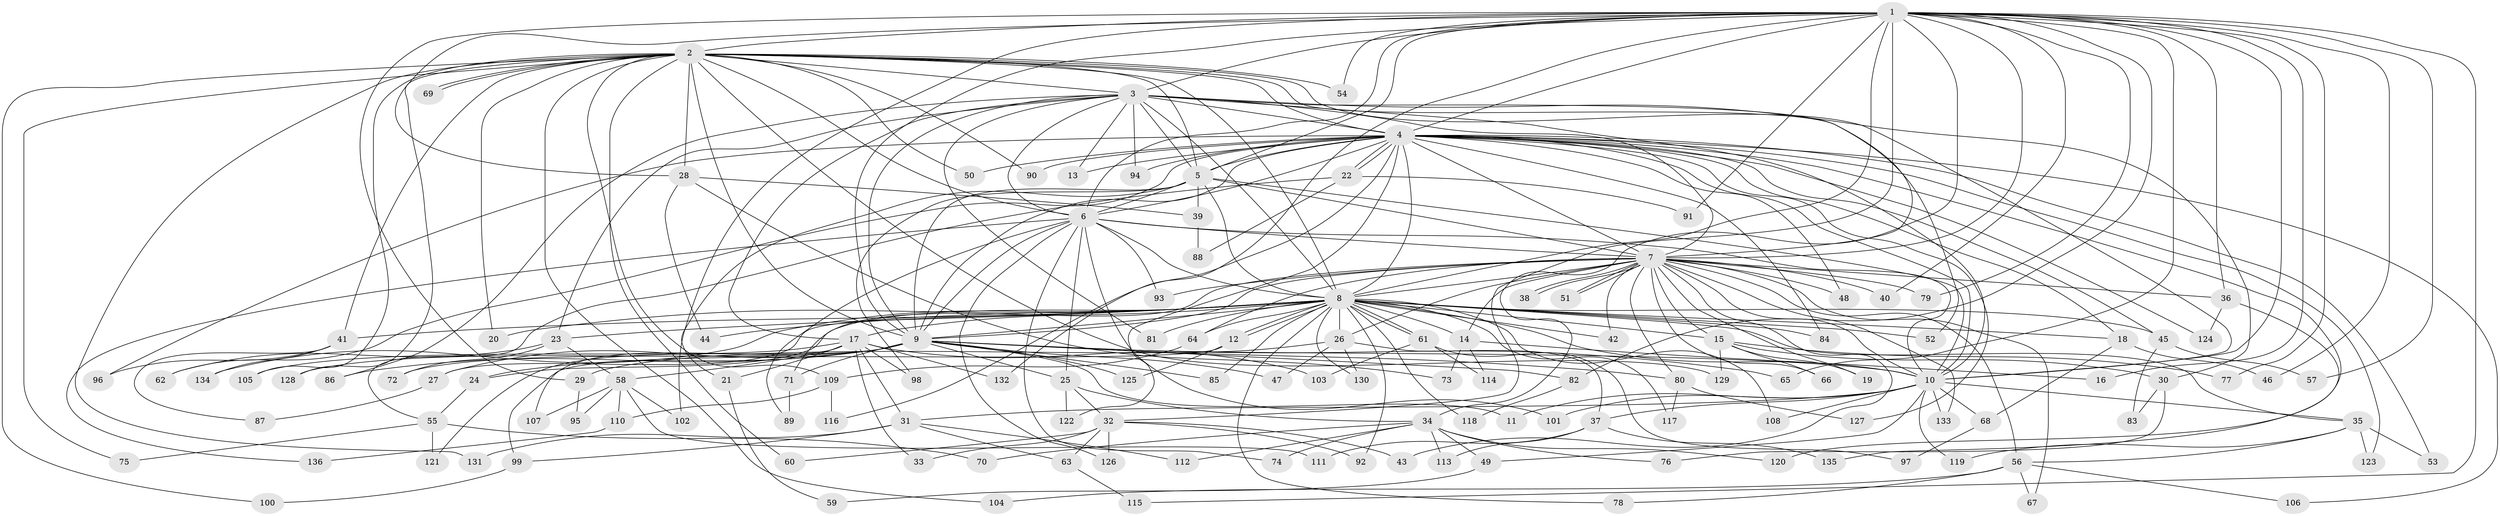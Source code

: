 // coarse degree distribution, {47: 0.009259259259259259, 23: 0.009259259259259259, 13: 0.009259259259259259, 27: 0.009259259259259259, 11: 0.009259259259259259, 32: 0.009259259259259259, 21: 0.009259259259259259, 17: 0.009259259259259259, 2: 0.6018518518518519, 3: 0.08333333333333333, 4: 0.05555555555555555, 6: 0.046296296296296294, 10: 0.009259259259259259, 5: 0.07407407407407407, 7: 0.018518518518518517, 9: 0.009259259259259259, 1: 0.027777777777777776}
// Generated by graph-tools (version 1.1) at 2025/51/02/27/25 19:51:45]
// undirected, 136 vertices, 297 edges
graph export_dot {
graph [start="1"]
  node [color=gray90,style=filled];
  1;
  2;
  3;
  4;
  5;
  6;
  7;
  8;
  9;
  10;
  11;
  12;
  13;
  14;
  15;
  16;
  17;
  18;
  19;
  20;
  21;
  22;
  23;
  24;
  25;
  26;
  27;
  28;
  29;
  30;
  31;
  32;
  33;
  34;
  35;
  36;
  37;
  38;
  39;
  40;
  41;
  42;
  43;
  44;
  45;
  46;
  47;
  48;
  49;
  50;
  51;
  52;
  53;
  54;
  55;
  56;
  57;
  58;
  59;
  60;
  61;
  62;
  63;
  64;
  65;
  66;
  67;
  68;
  69;
  70;
  71;
  72;
  73;
  74;
  75;
  76;
  77;
  78;
  79;
  80;
  81;
  82;
  83;
  84;
  85;
  86;
  87;
  88;
  89;
  90;
  91;
  92;
  93;
  94;
  95;
  96;
  97;
  98;
  99;
  100;
  101;
  102;
  103;
  104;
  105;
  106;
  107;
  108;
  109;
  110;
  111;
  112;
  113;
  114;
  115;
  116;
  117;
  118;
  119;
  120;
  121;
  122;
  123;
  124;
  125;
  126;
  127;
  128;
  129;
  130;
  131;
  132;
  133;
  134;
  135;
  136;
  1 -- 2;
  1 -- 3;
  1 -- 4;
  1 -- 5;
  1 -- 6;
  1 -- 7;
  1 -- 8;
  1 -- 9;
  1 -- 10;
  1 -- 16;
  1 -- 28;
  1 -- 29;
  1 -- 32;
  1 -- 34;
  1 -- 36;
  1 -- 40;
  1 -- 46;
  1 -- 54;
  1 -- 57;
  1 -- 65;
  1 -- 77;
  1 -- 79;
  1 -- 82;
  1 -- 91;
  1 -- 102;
  1 -- 115;
  1 -- 132;
  2 -- 3;
  2 -- 4;
  2 -- 5;
  2 -- 6;
  2 -- 7;
  2 -- 8;
  2 -- 9;
  2 -- 10;
  2 -- 20;
  2 -- 28;
  2 -- 41;
  2 -- 50;
  2 -- 54;
  2 -- 60;
  2 -- 69;
  2 -- 69;
  2 -- 75;
  2 -- 90;
  2 -- 100;
  2 -- 104;
  2 -- 105;
  2 -- 109;
  2 -- 128;
  2 -- 129;
  2 -- 131;
  3 -- 4;
  3 -- 5;
  3 -- 6;
  3 -- 7;
  3 -- 8;
  3 -- 9;
  3 -- 10;
  3 -- 13;
  3 -- 17;
  3 -- 23;
  3 -- 30;
  3 -- 52;
  3 -- 81;
  3 -- 86;
  3 -- 94;
  4 -- 5;
  4 -- 6;
  4 -- 7;
  4 -- 8;
  4 -- 9;
  4 -- 10;
  4 -- 13;
  4 -- 18;
  4 -- 22;
  4 -- 22;
  4 -- 45;
  4 -- 48;
  4 -- 50;
  4 -- 53;
  4 -- 62;
  4 -- 84;
  4 -- 90;
  4 -- 94;
  4 -- 96;
  4 -- 106;
  4 -- 116;
  4 -- 120;
  4 -- 122;
  4 -- 123;
  4 -- 124;
  4 -- 127;
  5 -- 6;
  5 -- 7;
  5 -- 8;
  5 -- 9;
  5 -- 10;
  5 -- 21;
  5 -- 39;
  5 -- 98;
  6 -- 7;
  6 -- 8;
  6 -- 9;
  6 -- 10;
  6 -- 25;
  6 -- 74;
  6 -- 89;
  6 -- 93;
  6 -- 101;
  6 -- 126;
  6 -- 136;
  7 -- 8;
  7 -- 9;
  7 -- 10;
  7 -- 14;
  7 -- 15;
  7 -- 19;
  7 -- 26;
  7 -- 36;
  7 -- 38;
  7 -- 38;
  7 -- 40;
  7 -- 42;
  7 -- 43;
  7 -- 48;
  7 -- 51;
  7 -- 51;
  7 -- 56;
  7 -- 64;
  7 -- 66;
  7 -- 67;
  7 -- 71;
  7 -- 79;
  7 -- 80;
  7 -- 93;
  7 -- 133;
  8 -- 9;
  8 -- 10;
  8 -- 12;
  8 -- 12;
  8 -- 14;
  8 -- 15;
  8 -- 17;
  8 -- 18;
  8 -- 20;
  8 -- 23;
  8 -- 24;
  8 -- 26;
  8 -- 27;
  8 -- 35;
  8 -- 41;
  8 -- 42;
  8 -- 44;
  8 -- 45;
  8 -- 52;
  8 -- 61;
  8 -- 61;
  8 -- 64;
  8 -- 78;
  8 -- 81;
  8 -- 84;
  8 -- 85;
  8 -- 92;
  8 -- 108;
  8 -- 117;
  8 -- 118;
  8 -- 130;
  8 -- 134;
  9 -- 10;
  9 -- 11;
  9 -- 24;
  9 -- 25;
  9 -- 27;
  9 -- 47;
  9 -- 65;
  9 -- 71;
  9 -- 72;
  9 -- 80;
  9 -- 82;
  9 -- 85;
  9 -- 86;
  9 -- 121;
  9 -- 125;
  9 -- 128;
  10 -- 11;
  10 -- 31;
  10 -- 35;
  10 -- 37;
  10 -- 49;
  10 -- 68;
  10 -- 101;
  10 -- 108;
  10 -- 119;
  10 -- 133;
  12 -- 99;
  12 -- 125;
  14 -- 16;
  14 -- 73;
  14 -- 114;
  15 -- 19;
  15 -- 30;
  15 -- 66;
  15 -- 77;
  15 -- 129;
  17 -- 21;
  17 -- 31;
  17 -- 33;
  17 -- 58;
  17 -- 98;
  17 -- 103;
  17 -- 105;
  17 -- 107;
  17 -- 132;
  18 -- 46;
  18 -- 68;
  21 -- 59;
  22 -- 55;
  22 -- 88;
  22 -- 91;
  23 -- 58;
  23 -- 62;
  23 -- 72;
  24 -- 55;
  25 -- 32;
  25 -- 34;
  25 -- 122;
  26 -- 29;
  26 -- 37;
  26 -- 47;
  26 -- 130;
  27 -- 87;
  28 -- 39;
  28 -- 44;
  28 -- 73;
  29 -- 95;
  30 -- 76;
  30 -- 83;
  31 -- 63;
  31 -- 99;
  31 -- 112;
  31 -- 131;
  32 -- 33;
  32 -- 43;
  32 -- 60;
  32 -- 63;
  32 -- 92;
  32 -- 126;
  34 -- 49;
  34 -- 70;
  34 -- 74;
  34 -- 76;
  34 -- 112;
  34 -- 113;
  34 -- 120;
  35 -- 53;
  35 -- 56;
  35 -- 119;
  35 -- 123;
  36 -- 124;
  36 -- 135;
  37 -- 111;
  37 -- 113;
  37 -- 135;
  39 -- 88;
  41 -- 87;
  41 -- 96;
  41 -- 134;
  45 -- 57;
  45 -- 83;
  49 -- 59;
  55 -- 70;
  55 -- 75;
  55 -- 121;
  56 -- 67;
  56 -- 78;
  56 -- 104;
  56 -- 106;
  58 -- 95;
  58 -- 102;
  58 -- 107;
  58 -- 110;
  58 -- 111;
  61 -- 97;
  61 -- 103;
  61 -- 114;
  63 -- 115;
  64 -- 109;
  68 -- 97;
  71 -- 89;
  80 -- 117;
  80 -- 127;
  82 -- 118;
  99 -- 100;
  109 -- 110;
  109 -- 116;
  110 -- 136;
}

